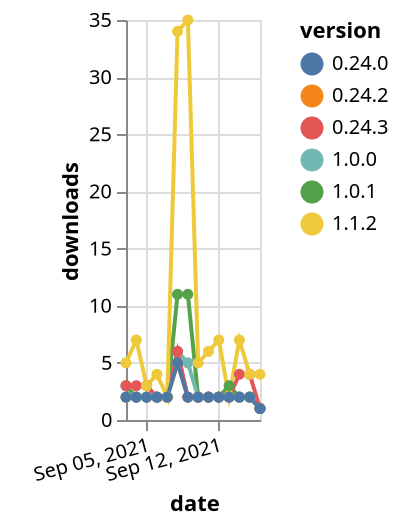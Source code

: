 {"$schema": "https://vega.github.io/schema/vega-lite/v5.json", "description": "A simple bar chart with embedded data.", "data": {"values": [{"date": "2021-09-03", "total": 3485, "delta": 2, "version": "0.24.2"}, {"date": "2021-09-04", "total": 3487, "delta": 2, "version": "0.24.2"}, {"date": "2021-09-05", "total": 3489, "delta": 2, "version": "0.24.2"}, {"date": "2021-09-06", "total": 3491, "delta": 2, "version": "0.24.2"}, {"date": "2021-09-07", "total": 3493, "delta": 2, "version": "0.24.2"}, {"date": "2021-09-08", "total": 3498, "delta": 5, "version": "0.24.2"}, {"date": "2021-09-09", "total": 3500, "delta": 2, "version": "0.24.2"}, {"date": "2021-09-10", "total": 3502, "delta": 2, "version": "0.24.2"}, {"date": "2021-09-11", "total": 3504, "delta": 2, "version": "0.24.2"}, {"date": "2021-09-12", "total": 3506, "delta": 2, "version": "0.24.2"}, {"date": "2021-09-13", "total": 3508, "delta": 2, "version": "0.24.2"}, {"date": "2021-09-14", "total": 3510, "delta": 2, "version": "0.24.2"}, {"date": "2021-09-15", "total": 3512, "delta": 2, "version": "0.24.2"}, {"date": "2021-09-16", "total": 3513, "delta": 1, "version": "0.24.2"}, {"date": "2021-09-03", "total": 5875, "delta": 3, "version": "1.0.1"}, {"date": "2021-09-04", "total": 5877, "delta": 2, "version": "1.0.1"}, {"date": "2021-09-05", "total": 5879, "delta": 2, "version": "1.0.1"}, {"date": "2021-09-06", "total": 5881, "delta": 2, "version": "1.0.1"}, {"date": "2021-09-07", "total": 5883, "delta": 2, "version": "1.0.1"}, {"date": "2021-09-08", "total": 5894, "delta": 11, "version": "1.0.1"}, {"date": "2021-09-09", "total": 5905, "delta": 11, "version": "1.0.1"}, {"date": "2021-09-10", "total": 5907, "delta": 2, "version": "1.0.1"}, {"date": "2021-09-11", "total": 5909, "delta": 2, "version": "1.0.1"}, {"date": "2021-09-12", "total": 5911, "delta": 2, "version": "1.0.1"}, {"date": "2021-09-13", "total": 5914, "delta": 3, "version": "1.0.1"}, {"date": "2021-09-14", "total": 5916, "delta": 2, "version": "1.0.1"}, {"date": "2021-09-15", "total": 5918, "delta": 2, "version": "1.0.1"}, {"date": "2021-09-16", "total": 5919, "delta": 1, "version": "1.0.1"}, {"date": "2021-09-03", "total": 3502, "delta": 2, "version": "1.0.0"}, {"date": "2021-09-04", "total": 3504, "delta": 2, "version": "1.0.0"}, {"date": "2021-09-05", "total": 3506, "delta": 2, "version": "1.0.0"}, {"date": "2021-09-06", "total": 3508, "delta": 2, "version": "1.0.0"}, {"date": "2021-09-07", "total": 3510, "delta": 2, "version": "1.0.0"}, {"date": "2021-09-08", "total": 3516, "delta": 6, "version": "1.0.0"}, {"date": "2021-09-09", "total": 3521, "delta": 5, "version": "1.0.0"}, {"date": "2021-09-10", "total": 3523, "delta": 2, "version": "1.0.0"}, {"date": "2021-09-11", "total": 3525, "delta": 2, "version": "1.0.0"}, {"date": "2021-09-12", "total": 3527, "delta": 2, "version": "1.0.0"}, {"date": "2021-09-13", "total": 3529, "delta": 2, "version": "1.0.0"}, {"date": "2021-09-14", "total": 3531, "delta": 2, "version": "1.0.0"}, {"date": "2021-09-15", "total": 3533, "delta": 2, "version": "1.0.0"}, {"date": "2021-09-16", "total": 3534, "delta": 1, "version": "1.0.0"}, {"date": "2021-09-03", "total": 3605, "delta": 3, "version": "0.24.3"}, {"date": "2021-09-04", "total": 3608, "delta": 3, "version": "0.24.3"}, {"date": "2021-09-05", "total": 3611, "delta": 3, "version": "0.24.3"}, {"date": "2021-09-06", "total": 3613, "delta": 2, "version": "0.24.3"}, {"date": "2021-09-07", "total": 3615, "delta": 2, "version": "0.24.3"}, {"date": "2021-09-08", "total": 3621, "delta": 6, "version": "0.24.3"}, {"date": "2021-09-09", "total": 3623, "delta": 2, "version": "0.24.3"}, {"date": "2021-09-10", "total": 3625, "delta": 2, "version": "0.24.3"}, {"date": "2021-09-11", "total": 3627, "delta": 2, "version": "0.24.3"}, {"date": "2021-09-12", "total": 3629, "delta": 2, "version": "0.24.3"}, {"date": "2021-09-13", "total": 3631, "delta": 2, "version": "0.24.3"}, {"date": "2021-09-14", "total": 3635, "delta": 4, "version": "0.24.3"}, {"date": "2021-09-15", "total": 3639, "delta": 4, "version": "0.24.3"}, {"date": "2021-09-16", "total": 3640, "delta": 1, "version": "0.24.3"}, {"date": "2021-09-03", "total": 8870, "delta": 5, "version": "1.1.2"}, {"date": "2021-09-04", "total": 8877, "delta": 7, "version": "1.1.2"}, {"date": "2021-09-05", "total": 8880, "delta": 3, "version": "1.1.2"}, {"date": "2021-09-06", "total": 8884, "delta": 4, "version": "1.1.2"}, {"date": "2021-09-07", "total": 8886, "delta": 2, "version": "1.1.2"}, {"date": "2021-09-08", "total": 8920, "delta": 34, "version": "1.1.2"}, {"date": "2021-09-09", "total": 8955, "delta": 35, "version": "1.1.2"}, {"date": "2021-09-10", "total": 8960, "delta": 5, "version": "1.1.2"}, {"date": "2021-09-11", "total": 8966, "delta": 6, "version": "1.1.2"}, {"date": "2021-09-12", "total": 8973, "delta": 7, "version": "1.1.2"}, {"date": "2021-09-13", "total": 8975, "delta": 2, "version": "1.1.2"}, {"date": "2021-09-14", "total": 8982, "delta": 7, "version": "1.1.2"}, {"date": "2021-09-15", "total": 8986, "delta": 4, "version": "1.1.2"}, {"date": "2021-09-16", "total": 8990, "delta": 4, "version": "1.1.2"}, {"date": "2021-09-03", "total": 3388, "delta": 2, "version": "0.24.0"}, {"date": "2021-09-04", "total": 3390, "delta": 2, "version": "0.24.0"}, {"date": "2021-09-05", "total": 3392, "delta": 2, "version": "0.24.0"}, {"date": "2021-09-06", "total": 3394, "delta": 2, "version": "0.24.0"}, {"date": "2021-09-07", "total": 3396, "delta": 2, "version": "0.24.0"}, {"date": "2021-09-08", "total": 3401, "delta": 5, "version": "0.24.0"}, {"date": "2021-09-09", "total": 3403, "delta": 2, "version": "0.24.0"}, {"date": "2021-09-10", "total": 3405, "delta": 2, "version": "0.24.0"}, {"date": "2021-09-11", "total": 3407, "delta": 2, "version": "0.24.0"}, {"date": "2021-09-12", "total": 3409, "delta": 2, "version": "0.24.0"}, {"date": "2021-09-13", "total": 3411, "delta": 2, "version": "0.24.0"}, {"date": "2021-09-14", "total": 3413, "delta": 2, "version": "0.24.0"}, {"date": "2021-09-15", "total": 3415, "delta": 2, "version": "0.24.0"}, {"date": "2021-09-16", "total": 3416, "delta": 1, "version": "0.24.0"}]}, "width": "container", "mark": {"type": "line", "point": {"filled": true}}, "encoding": {"x": {"field": "date", "type": "temporal", "timeUnit": "yearmonthdate", "title": "date", "axis": {"labelAngle": -15}}, "y": {"field": "delta", "type": "quantitative", "title": "downloads"}, "color": {"field": "version", "type": "nominal"}, "tooltip": {"field": "delta"}}}